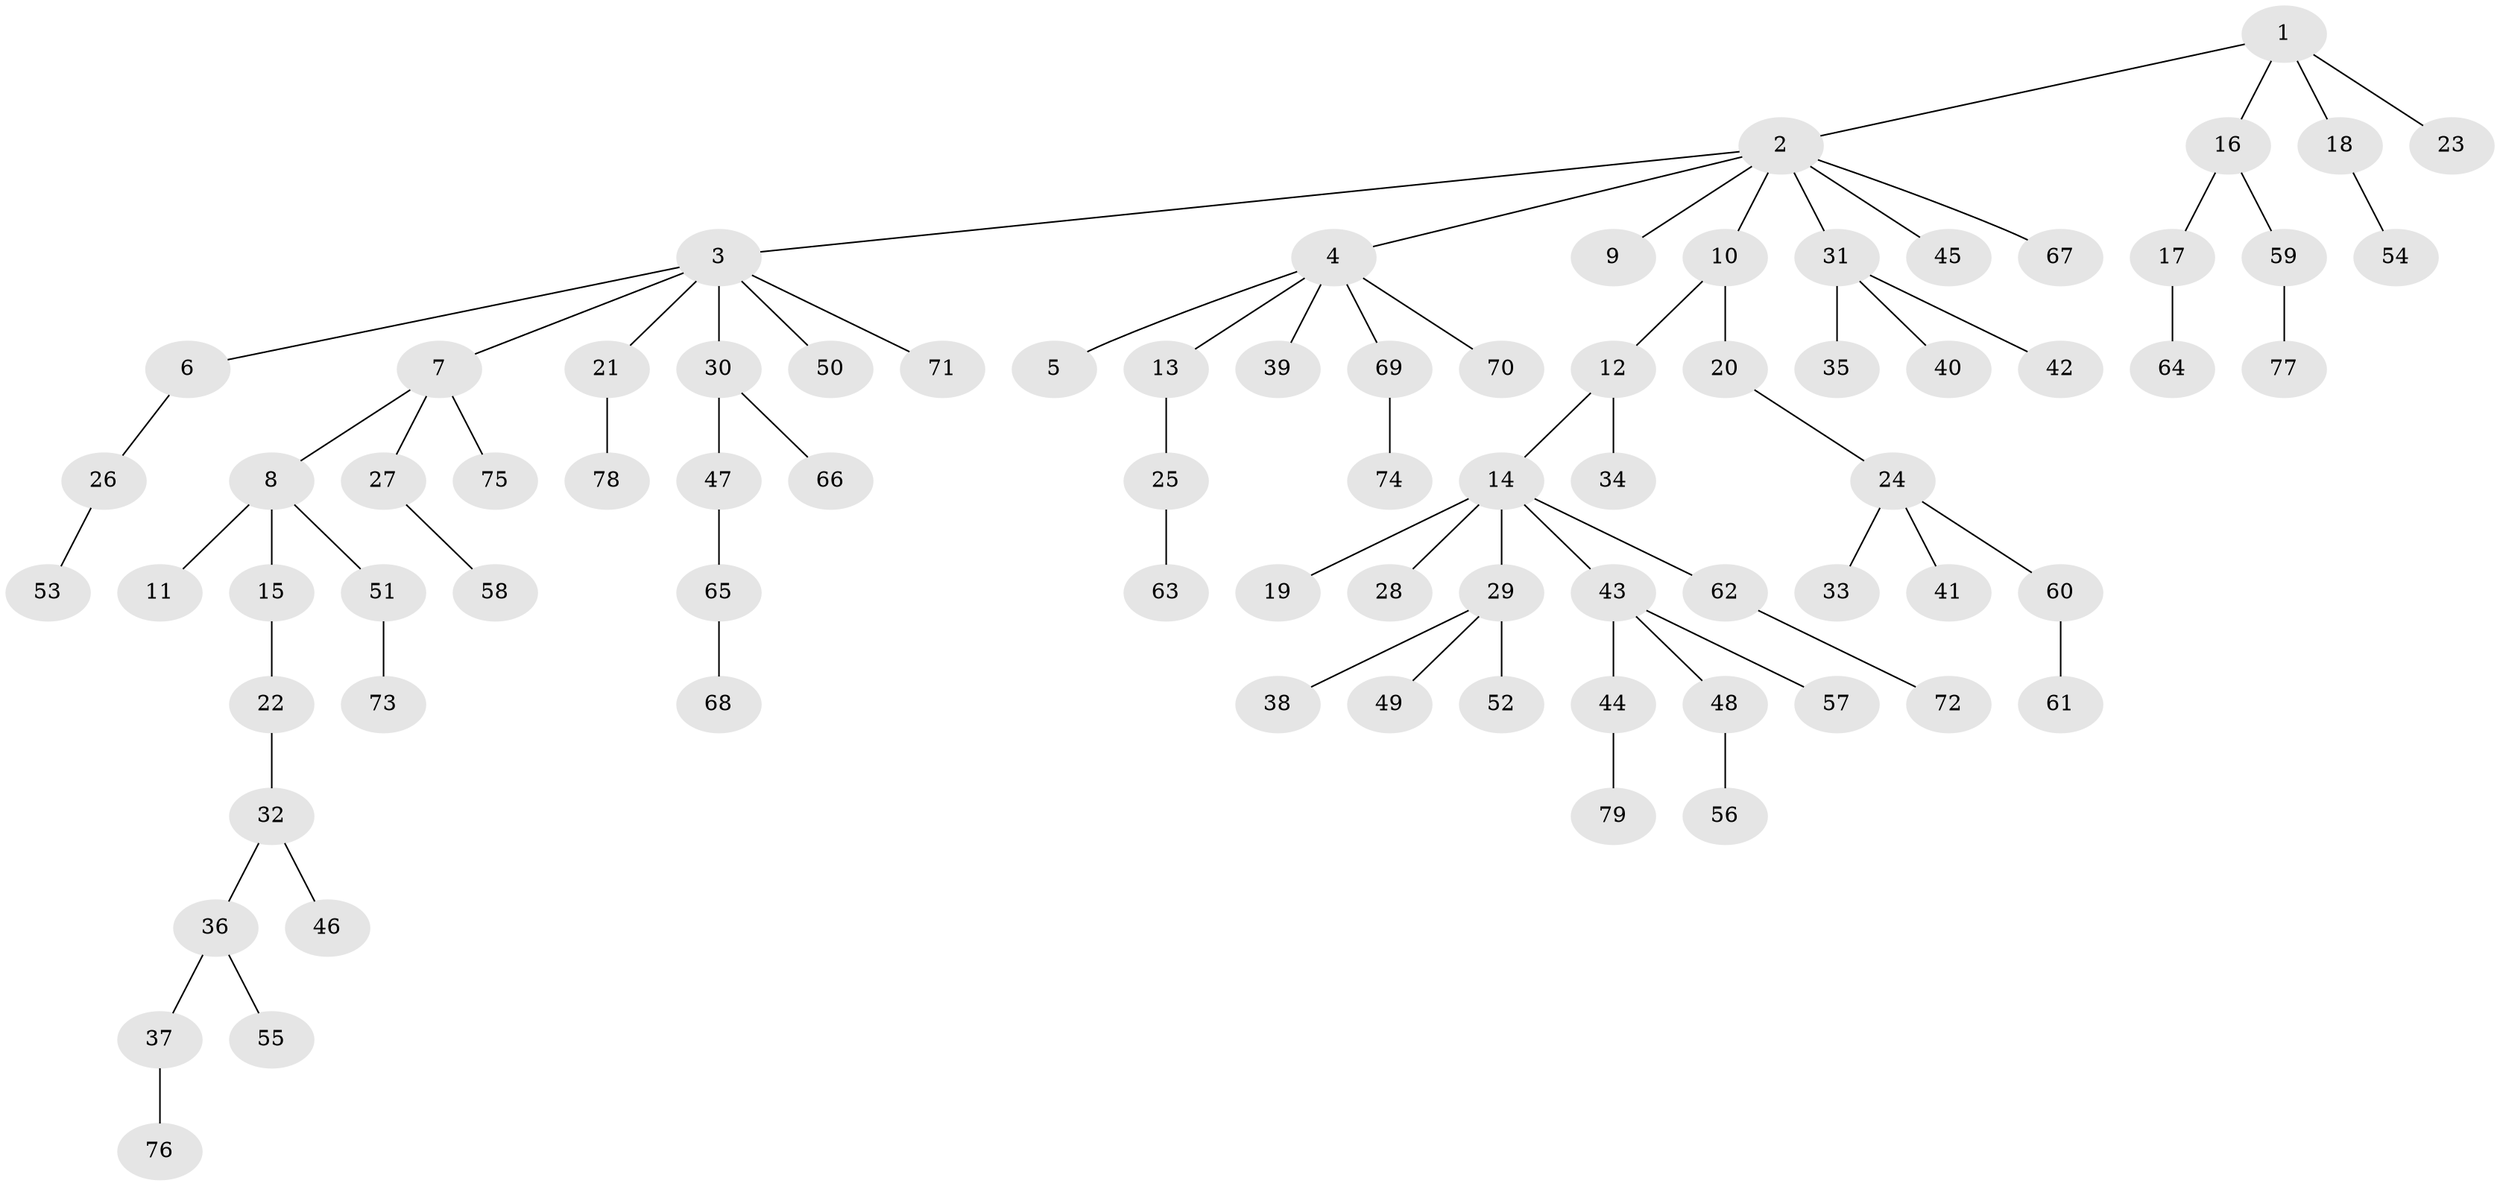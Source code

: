 // Generated by graph-tools (version 1.1) at 2025/15/03/09/25 04:15:31]
// undirected, 79 vertices, 78 edges
graph export_dot {
graph [start="1"]
  node [color=gray90,style=filled];
  1;
  2;
  3;
  4;
  5;
  6;
  7;
  8;
  9;
  10;
  11;
  12;
  13;
  14;
  15;
  16;
  17;
  18;
  19;
  20;
  21;
  22;
  23;
  24;
  25;
  26;
  27;
  28;
  29;
  30;
  31;
  32;
  33;
  34;
  35;
  36;
  37;
  38;
  39;
  40;
  41;
  42;
  43;
  44;
  45;
  46;
  47;
  48;
  49;
  50;
  51;
  52;
  53;
  54;
  55;
  56;
  57;
  58;
  59;
  60;
  61;
  62;
  63;
  64;
  65;
  66;
  67;
  68;
  69;
  70;
  71;
  72;
  73;
  74;
  75;
  76;
  77;
  78;
  79;
  1 -- 2;
  1 -- 16;
  1 -- 18;
  1 -- 23;
  2 -- 3;
  2 -- 4;
  2 -- 9;
  2 -- 10;
  2 -- 31;
  2 -- 45;
  2 -- 67;
  3 -- 6;
  3 -- 7;
  3 -- 21;
  3 -- 30;
  3 -- 50;
  3 -- 71;
  4 -- 5;
  4 -- 13;
  4 -- 39;
  4 -- 69;
  4 -- 70;
  6 -- 26;
  7 -- 8;
  7 -- 27;
  7 -- 75;
  8 -- 11;
  8 -- 15;
  8 -- 51;
  10 -- 12;
  10 -- 20;
  12 -- 14;
  12 -- 34;
  13 -- 25;
  14 -- 19;
  14 -- 28;
  14 -- 29;
  14 -- 43;
  14 -- 62;
  15 -- 22;
  16 -- 17;
  16 -- 59;
  17 -- 64;
  18 -- 54;
  20 -- 24;
  21 -- 78;
  22 -- 32;
  24 -- 33;
  24 -- 41;
  24 -- 60;
  25 -- 63;
  26 -- 53;
  27 -- 58;
  29 -- 38;
  29 -- 49;
  29 -- 52;
  30 -- 47;
  30 -- 66;
  31 -- 35;
  31 -- 40;
  31 -- 42;
  32 -- 36;
  32 -- 46;
  36 -- 37;
  36 -- 55;
  37 -- 76;
  43 -- 44;
  43 -- 48;
  43 -- 57;
  44 -- 79;
  47 -- 65;
  48 -- 56;
  51 -- 73;
  59 -- 77;
  60 -- 61;
  62 -- 72;
  65 -- 68;
  69 -- 74;
}
